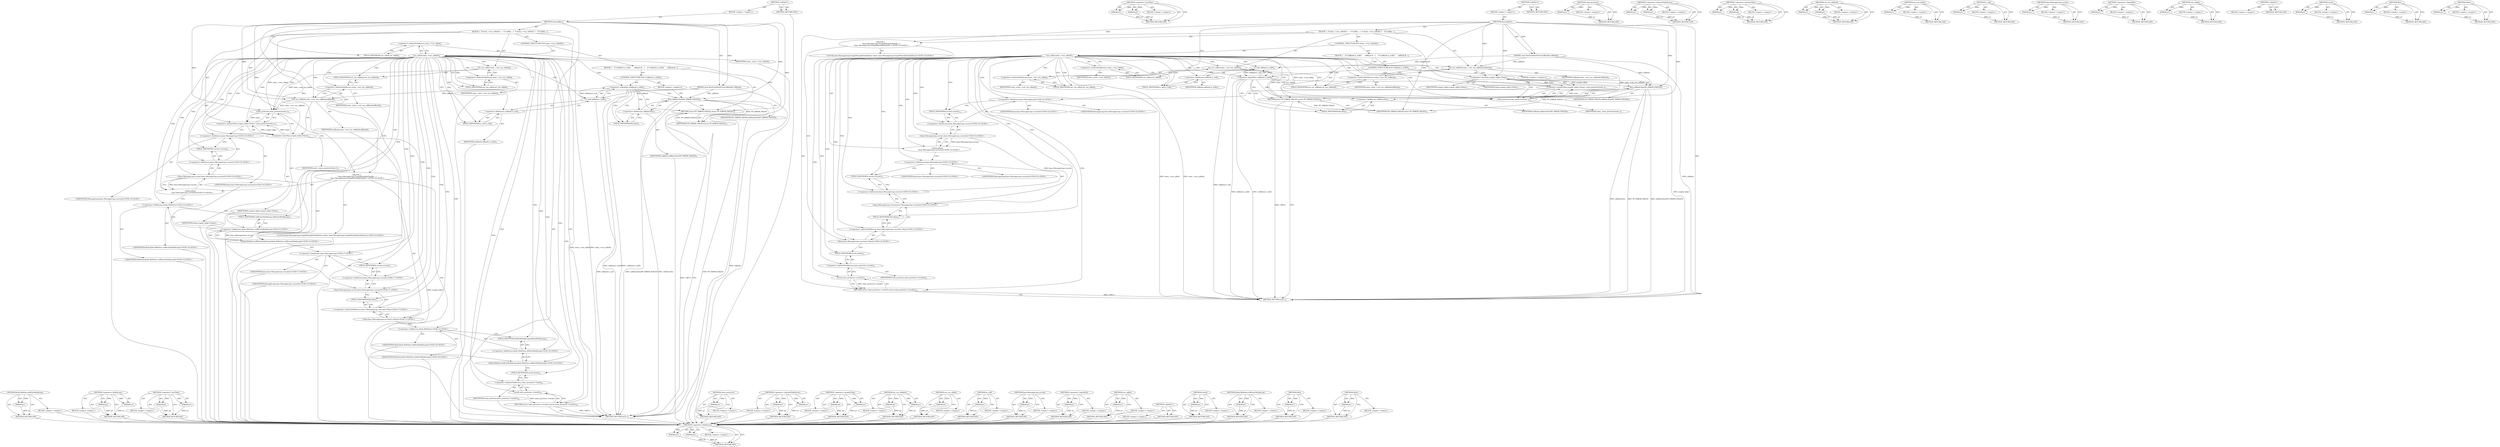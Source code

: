 digraph "allow" {
vulnerable_109 [label=<(METHOD,&lt;operator&gt;.fieldAccess)>];
vulnerable_110 [label=<(PARAM,p1)>];
vulnerable_111 [label=<(PARAM,p2)>];
vulnerable_112 [label=<(BLOCK,&lt;empty&gt;,&lt;empty&gt;)>];
vulnerable_113 [label=<(METHOD_RETURN,ANY)>];
vulnerable_132 [label=<(METHOD,&lt;operator&gt;.lessThan)>];
vulnerable_133 [label=<(PARAM,p1)>];
vulnerable_134 [label=<(PARAM,p2)>];
vulnerable_135 [label=<(BLOCK,&lt;empty&gt;,&lt;empty&gt;)>];
vulnerable_136 [label=<(METHOD_RETURN,ANY)>];
vulnerable_6 [label=<(METHOD,&lt;global&gt;)<SUB>1</SUB>>];
vulnerable_7 [label=<(BLOCK,&lt;empty&gt;,&lt;empty&gt;)<SUB>1</SUB>>];
vulnerable_8 [label=<(METHOD,InternalRun)<SUB>1</SUB>>];
vulnerable_9 [label=<(PARAM,const RunFromHostProxyCallback&amp; callback)<SUB>2</SUB>>];
vulnerable_10 [label=<(BLOCK,{
  if (state_-&gt;run_called()) {
    if (!callba...,{
  if (state_-&gt;run_called()) {
    if (!callba...)<SUB>2</SUB>>];
vulnerable_11 [label=<(CONTROL_STRUCTURE,IF,if (state_-&gt;run_called()))<SUB>3</SUB>>];
vulnerable_12 [label=<(run_called,state_-&gt;run_called())<SUB>3</SUB>>];
vulnerable_13 [label=<(&lt;operator&gt;.indirectFieldAccess,state_-&gt;run_called)<SUB>3</SUB>>];
vulnerable_14 [label=<(IDENTIFIER,state_,state_-&gt;run_called())<SUB>3</SUB>>];
vulnerable_15 [label=<(FIELD_IDENTIFIER,run_called,run_called)<SUB>3</SUB>>];
vulnerable_16 [label=<(BLOCK,{
    if (!callback.is_null())
      callback.R...,{
    if (!callback.is_null())
      callback.R...)<SUB>3</SUB>>];
vulnerable_17 [label=<(CONTROL_STRUCTURE,IF,if (!callback.is_null()))<SUB>4</SUB>>];
vulnerable_18 [label=<(&lt;operator&gt;.logicalNot,!callback.is_null())<SUB>4</SUB>>];
vulnerable_19 [label=<(is_null,callback.is_null())<SUB>4</SUB>>];
vulnerable_20 [label=<(&lt;operator&gt;.fieldAccess,callback.is_null)<SUB>4</SUB>>];
vulnerable_21 [label=<(IDENTIFIER,callback,callback.is_null())<SUB>4</SUB>>];
vulnerable_22 [label=<(FIELD_IDENTIFIER,is_null,is_null)<SUB>4</SUB>>];
vulnerable_23 [label=<(BLOCK,&lt;empty&gt;,&lt;empty&gt;)<SUB>5</SUB>>];
vulnerable_24 [label=<(Run,callback.Run(PP_ERROR_FAILED))<SUB>5</SUB>>];
vulnerable_25 [label=<(&lt;operator&gt;.fieldAccess,callback.Run)<SUB>5</SUB>>];
vulnerable_26 [label=<(IDENTIFIER,callback,callback.Run(PP_ERROR_FAILED))<SUB>5</SUB>>];
vulnerable_27 [label=<(FIELD_IDENTIFIER,Run,Run)<SUB>5</SUB>>];
vulnerable_28 [label=<(IDENTIFIER,PP_ERROR_FAILED,callback.Run(PP_ERROR_FAILED))<SUB>5</SUB>>];
vulnerable_29 [label=<(RETURN,return PP_ERROR_FAILED;,return PP_ERROR_FAILED;)<SUB>6</SUB>>];
vulnerable_30 [label=<(IDENTIFIER,PP_ERROR_FAILED,return PP_ERROR_FAILED;)<SUB>6</SUB>>];
vulnerable_31 [label=<(set_run_called,state_-&gt;set_run_called())<SUB>8</SUB>>];
vulnerable_32 [label=<(&lt;operator&gt;.indirectFieldAccess,state_-&gt;set_run_called)<SUB>8</SUB>>];
vulnerable_33 [label=<(IDENTIFIER,state_,state_-&gt;set_run_called())<SUB>8</SUB>>];
vulnerable_34 [label=<(FIELD_IDENTIFIER,set_run_called,set_run_called)<SUB>8</SUB>>];
vulnerable_35 [label=<(set_run_callback,state_-&gt;set_run_callback(callback))<SUB>9</SUB>>];
vulnerable_36 [label=<(&lt;operator&gt;.indirectFieldAccess,state_-&gt;set_run_callback)<SUB>9</SUB>>];
vulnerable_37 [label=<(IDENTIFIER,state_,state_-&gt;set_run_callback(callback))<SUB>9</SUB>>];
vulnerable_38 [label=<(FIELD_IDENTIFIER,set_run_callback,set_run_callback)<SUB>9</SUB>>];
vulnerable_39 [label=<(IDENTIFIER,callback,state_-&gt;set_run_callback(callback))<SUB>9</SUB>>];
vulnerable_40 [label=<(&lt;operator&gt;.greaterThan,scoped_refptr&lt;State&gt; state_protector(state_))<SUB>11</SUB>>];
vulnerable_41 [label=<(&lt;operator&gt;.lessThan,scoped_refptr&lt;State)<SUB>11</SUB>>];
vulnerable_42 [label=<(IDENTIFIER,scoped_refptr,scoped_refptr&lt;State)<SUB>11</SUB>>];
vulnerable_43 [label=<(IDENTIFIER,State,scoped_refptr&lt;State)<SUB>11</SUB>>];
vulnerable_44 [label=<(state_protector,state_protector(state_))<SUB>11</SUB>>];
vulnerable_45 [label=<(IDENTIFIER,state_,state_protector(state_))<SUB>11</SUB>>];
vulnerable_46 [label="<(BLOCK,{
     base::MessageLoop::ScopedNestableTaskAll...,{
     base::MessageLoop::ScopedNestableTaskAll...)<SUB>12</SUB>>"];
vulnerable_47 [label="<(LOCAL,base.MessageLoop.ScopedNestableTaskAllower allow: base.MessageLoop.ScopedNestableTaskAllower)<SUB>13</SUB>>"];
vulnerable_48 [label="<(allow,allow(
         base::MessageLoop::current()))<SUB>13</SUB>>"];
vulnerable_49 [label="<(base.MessageLoop.current,base::MessageLoop::current())<SUB>14</SUB>>"];
vulnerable_50 [label="<(&lt;operator&gt;.fieldAccess,base::MessageLoop::current)<SUB>14</SUB>>"];
vulnerable_51 [label="<(&lt;operator&gt;.fieldAccess,base::MessageLoop)<SUB>14</SUB>>"];
vulnerable_52 [label="<(IDENTIFIER,base,base::MessageLoop::current())<SUB>14</SUB>>"];
vulnerable_53 [label="<(IDENTIFIER,MessageLoop,base::MessageLoop::current())<SUB>14</SUB>>"];
vulnerable_54 [label=<(FIELD_IDENTIFIER,current,current)<SUB>14</SUB>>];
vulnerable_55 [label="<(Run,base::MessageLoop::current()-&gt;Run())<SUB>15</SUB>>"];
vulnerable_56 [label="<(&lt;operator&gt;.indirectFieldAccess,base::MessageLoop::current()-&gt;Run)<SUB>15</SUB>>"];
vulnerable_57 [label="<(base.MessageLoop.current,base::MessageLoop::current())<SUB>15</SUB>>"];
vulnerable_58 [label="<(&lt;operator&gt;.fieldAccess,base::MessageLoop::current)<SUB>15</SUB>>"];
vulnerable_59 [label="<(&lt;operator&gt;.fieldAccess,base::MessageLoop)<SUB>15</SUB>>"];
vulnerable_60 [label="<(IDENTIFIER,base,base::MessageLoop::current())<SUB>15</SUB>>"];
vulnerable_61 [label="<(IDENTIFIER,MessageLoop,base::MessageLoop::current())<SUB>15</SUB>>"];
vulnerable_62 [label=<(FIELD_IDENTIFIER,current,current)<SUB>15</SUB>>];
vulnerable_63 [label=<(FIELD_IDENTIFIER,Run,Run)<SUB>15</SUB>>];
vulnerable_64 [label=<(RETURN,return state_protector-&gt;result();,return state_protector-&gt;result();)<SUB>18</SUB>>];
vulnerable_65 [label=<(result,state_protector-&gt;result())<SUB>18</SUB>>];
vulnerable_66 [label=<(&lt;operator&gt;.indirectFieldAccess,state_protector-&gt;result)<SUB>18</SUB>>];
vulnerable_67 [label=<(IDENTIFIER,state_protector,state_protector-&gt;result())<SUB>18</SUB>>];
vulnerable_68 [label=<(FIELD_IDENTIFIER,result,result)<SUB>18</SUB>>];
vulnerable_69 [label=<(METHOD_RETURN,int32_t)<SUB>1</SUB>>];
vulnerable_71 [label=<(METHOD_RETURN,ANY)<SUB>1</SUB>>];
vulnerable_137 [label=<(METHOD,state_protector)>];
vulnerable_138 [label=<(PARAM,p1)>];
vulnerable_139 [label=<(BLOCK,&lt;empty&gt;,&lt;empty&gt;)>];
vulnerable_140 [label=<(METHOD_RETURN,ANY)>];
vulnerable_96 [label=<(METHOD,&lt;operator&gt;.indirectFieldAccess)>];
vulnerable_97 [label=<(PARAM,p1)>];
vulnerable_98 [label=<(PARAM,p2)>];
vulnerable_99 [label=<(BLOCK,&lt;empty&gt;,&lt;empty&gt;)>];
vulnerable_100 [label=<(METHOD_RETURN,ANY)>];
vulnerable_127 [label=<(METHOD,&lt;operator&gt;.greaterThan)>];
vulnerable_128 [label=<(PARAM,p1)>];
vulnerable_129 [label=<(PARAM,p2)>];
vulnerable_130 [label=<(BLOCK,&lt;empty&gt;,&lt;empty&gt;)>];
vulnerable_131 [label=<(METHOD_RETURN,ANY)>];
vulnerable_122 [label=<(METHOD,set_run_callback)>];
vulnerable_123 [label=<(PARAM,p1)>];
vulnerable_124 [label=<(PARAM,p2)>];
vulnerable_125 [label=<(BLOCK,&lt;empty&gt;,&lt;empty&gt;)>];
vulnerable_126 [label=<(METHOD_RETURN,ANY)>];
vulnerable_118 [label=<(METHOD,set_run_called)>];
vulnerable_119 [label=<(PARAM,p1)>];
vulnerable_120 [label=<(BLOCK,&lt;empty&gt;,&lt;empty&gt;)>];
vulnerable_121 [label=<(METHOD_RETURN,ANY)>];
vulnerable_105 [label=<(METHOD,is_null)>];
vulnerable_106 [label=<(PARAM,p1)>];
vulnerable_107 [label=<(BLOCK,&lt;empty&gt;,&lt;empty&gt;)>];
vulnerable_108 [label=<(METHOD_RETURN,ANY)>];
vulnerable_145 [label=<(METHOD,base.MessageLoop.current)>];
vulnerable_146 [label=<(PARAM,p1)>];
vulnerable_147 [label=<(BLOCK,&lt;empty&gt;,&lt;empty&gt;)>];
vulnerable_148 [label=<(METHOD_RETURN,ANY)>];
vulnerable_101 [label=<(METHOD,&lt;operator&gt;.logicalNot)>];
vulnerable_102 [label=<(PARAM,p1)>];
vulnerable_103 [label=<(BLOCK,&lt;empty&gt;,&lt;empty&gt;)>];
vulnerable_104 [label=<(METHOD_RETURN,ANY)>];
vulnerable_92 [label=<(METHOD,run_called)>];
vulnerable_93 [label=<(PARAM,p1)>];
vulnerable_94 [label=<(BLOCK,&lt;empty&gt;,&lt;empty&gt;)>];
vulnerable_95 [label=<(METHOD_RETURN,ANY)>];
vulnerable_86 [label=<(METHOD,&lt;global&gt;)<SUB>1</SUB>>];
vulnerable_87 [label=<(BLOCK,&lt;empty&gt;,&lt;empty&gt;)>];
vulnerable_88 [label=<(METHOD_RETURN,ANY)>];
vulnerable_149 [label=<(METHOD,result)>];
vulnerable_150 [label=<(PARAM,p1)>];
vulnerable_151 [label=<(BLOCK,&lt;empty&gt;,&lt;empty&gt;)>];
vulnerable_152 [label=<(METHOD_RETURN,ANY)>];
vulnerable_114 [label=<(METHOD,Run)>];
vulnerable_115 [label=<(PARAM,p1)>];
vulnerable_116 [label=<(BLOCK,&lt;empty&gt;,&lt;empty&gt;)>];
vulnerable_117 [label=<(METHOD_RETURN,ANY)>];
vulnerable_141 [label=<(METHOD,allow)>];
vulnerable_142 [label=<(PARAM,p1)>];
vulnerable_143 [label=<(BLOCK,&lt;empty&gt;,&lt;empty&gt;)>];
vulnerable_144 [label=<(METHOD_RETURN,ANY)>];
fixed_167 [label=<(METHOD,blink.WebView.didExitModalLoop)>];
fixed_168 [label=<(PARAM,p1)>];
fixed_169 [label=<(BLOCK,&lt;empty&gt;,&lt;empty&gt;)>];
fixed_170 [label=<(METHOD_RETURN,ANY)>];
fixed_123 [label=<(METHOD,&lt;operator&gt;.fieldAccess)>];
fixed_124 [label=<(PARAM,p1)>];
fixed_125 [label=<(PARAM,p2)>];
fixed_126 [label=<(BLOCK,&lt;empty&gt;,&lt;empty&gt;)>];
fixed_127 [label=<(METHOD_RETURN,ANY)>];
fixed_146 [label=<(METHOD,&lt;operator&gt;.lessThan)>];
fixed_147 [label=<(PARAM,p1)>];
fixed_148 [label=<(PARAM,p2)>];
fixed_149 [label=<(BLOCK,&lt;empty&gt;,&lt;empty&gt;)>];
fixed_150 [label=<(METHOD_RETURN,ANY)>];
fixed_6 [label=<(METHOD,&lt;global&gt;)<SUB>1</SUB>>];
fixed_7 [label=<(BLOCK,&lt;empty&gt;,&lt;empty&gt;)<SUB>1</SUB>>];
fixed_8 [label=<(METHOD,InternalRun)<SUB>1</SUB>>];
fixed_9 [label=<(PARAM,const RunFromHostProxyCallback&amp; callback)<SUB>2</SUB>>];
fixed_10 [label=<(BLOCK,{
  if (state_-&gt;run_called()) {
    if (!callba...,{
  if (state_-&gt;run_called()) {
    if (!callba...)<SUB>2</SUB>>];
fixed_11 [label=<(CONTROL_STRUCTURE,IF,if (state_-&gt;run_called()))<SUB>3</SUB>>];
fixed_12 [label=<(run_called,state_-&gt;run_called())<SUB>3</SUB>>];
fixed_13 [label=<(&lt;operator&gt;.indirectFieldAccess,state_-&gt;run_called)<SUB>3</SUB>>];
fixed_14 [label=<(IDENTIFIER,state_,state_-&gt;run_called())<SUB>3</SUB>>];
fixed_15 [label=<(FIELD_IDENTIFIER,run_called,run_called)<SUB>3</SUB>>];
fixed_16 [label=<(BLOCK,{
    if (!callback.is_null())
      callback.R...,{
    if (!callback.is_null())
      callback.R...)<SUB>3</SUB>>];
fixed_17 [label=<(CONTROL_STRUCTURE,IF,if (!callback.is_null()))<SUB>4</SUB>>];
fixed_18 [label=<(&lt;operator&gt;.logicalNot,!callback.is_null())<SUB>4</SUB>>];
fixed_19 [label=<(is_null,callback.is_null())<SUB>4</SUB>>];
fixed_20 [label=<(&lt;operator&gt;.fieldAccess,callback.is_null)<SUB>4</SUB>>];
fixed_21 [label=<(IDENTIFIER,callback,callback.is_null())<SUB>4</SUB>>];
fixed_22 [label=<(FIELD_IDENTIFIER,is_null,is_null)<SUB>4</SUB>>];
fixed_23 [label=<(BLOCK,&lt;empty&gt;,&lt;empty&gt;)<SUB>5</SUB>>];
fixed_24 [label=<(Run,callback.Run(PP_ERROR_FAILED))<SUB>5</SUB>>];
fixed_25 [label=<(&lt;operator&gt;.fieldAccess,callback.Run)<SUB>5</SUB>>];
fixed_26 [label=<(IDENTIFIER,callback,callback.Run(PP_ERROR_FAILED))<SUB>5</SUB>>];
fixed_27 [label=<(FIELD_IDENTIFIER,Run,Run)<SUB>5</SUB>>];
fixed_28 [label=<(IDENTIFIER,PP_ERROR_FAILED,callback.Run(PP_ERROR_FAILED))<SUB>5</SUB>>];
fixed_29 [label=<(RETURN,return PP_ERROR_FAILED;,return PP_ERROR_FAILED;)<SUB>6</SUB>>];
fixed_30 [label=<(IDENTIFIER,PP_ERROR_FAILED,return PP_ERROR_FAILED;)<SUB>6</SUB>>];
fixed_31 [label=<(set_run_called,state_-&gt;set_run_called())<SUB>8</SUB>>];
fixed_32 [label=<(&lt;operator&gt;.indirectFieldAccess,state_-&gt;set_run_called)<SUB>8</SUB>>];
fixed_33 [label=<(IDENTIFIER,state_,state_-&gt;set_run_called())<SUB>8</SUB>>];
fixed_34 [label=<(FIELD_IDENTIFIER,set_run_called,set_run_called)<SUB>8</SUB>>];
fixed_35 [label=<(set_run_callback,state_-&gt;set_run_callback(callback))<SUB>9</SUB>>];
fixed_36 [label=<(&lt;operator&gt;.indirectFieldAccess,state_-&gt;set_run_callback)<SUB>9</SUB>>];
fixed_37 [label=<(IDENTIFIER,state_,state_-&gt;set_run_callback(callback))<SUB>9</SUB>>];
fixed_38 [label=<(FIELD_IDENTIFIER,set_run_callback,set_run_callback)<SUB>9</SUB>>];
fixed_39 [label=<(IDENTIFIER,callback,state_-&gt;set_run_callback(callback))<SUB>9</SUB>>];
fixed_40 [label=<(&lt;operator&gt;.greaterThan,scoped_refptr&lt;State&gt; state_protector(state_))<SUB>11</SUB>>];
fixed_41 [label=<(&lt;operator&gt;.lessThan,scoped_refptr&lt;State)<SUB>11</SUB>>];
fixed_42 [label=<(IDENTIFIER,scoped_refptr,scoped_refptr&lt;State)<SUB>11</SUB>>];
fixed_43 [label=<(IDENTIFIER,State,scoped_refptr&lt;State)<SUB>11</SUB>>];
fixed_44 [label=<(state_protector,state_protector(state_))<SUB>11</SUB>>];
fixed_45 [label=<(IDENTIFIER,state_,state_protector(state_))<SUB>11</SUB>>];
fixed_46 [label="<(BLOCK,{
     base::MessageLoop::ScopedNestableTaskAll...,{
     base::MessageLoop::ScopedNestableTaskAll...)<SUB>12</SUB>>"];
fixed_47 [label="<(LOCAL,base.MessageLoop.ScopedNestableTaskAllower allow: base.MessageLoop.ScopedNestableTaskAllower)<SUB>13</SUB>>"];
fixed_48 [label="<(allow,allow(
         base::MessageLoop::current()))<SUB>13</SUB>>"];
fixed_49 [label="<(base.MessageLoop.current,base::MessageLoop::current())<SUB>14</SUB>>"];
fixed_50 [label="<(&lt;operator&gt;.fieldAccess,base::MessageLoop::current)<SUB>14</SUB>>"];
fixed_51 [label="<(&lt;operator&gt;.fieldAccess,base::MessageLoop)<SUB>14</SUB>>"];
fixed_52 [label="<(IDENTIFIER,base,base::MessageLoop::current())<SUB>14</SUB>>"];
fixed_53 [label="<(IDENTIFIER,MessageLoop,base::MessageLoop::current())<SUB>14</SUB>>"];
fixed_54 [label=<(FIELD_IDENTIFIER,current,current)<SUB>14</SUB>>];
fixed_55 [label="<(blink.WebView.willEnterModalLoop,blink::WebView::willEnterModalLoop())<SUB>15</SUB>>"];
fixed_56 [label="<(&lt;operator&gt;.fieldAccess,blink::WebView::willEnterModalLoop)<SUB>15</SUB>>"];
fixed_57 [label="<(&lt;operator&gt;.fieldAccess,blink::WebView)<SUB>15</SUB>>"];
fixed_58 [label="<(IDENTIFIER,blink,blink::WebView::willEnterModalLoop())<SUB>15</SUB>>"];
fixed_59 [label="<(IDENTIFIER,WebView,blink::WebView::willEnterModalLoop())<SUB>15</SUB>>"];
fixed_60 [label=<(FIELD_IDENTIFIER,willEnterModalLoop,willEnterModalLoop)<SUB>15</SUB>>];
fixed_61 [label="<(Run,base::MessageLoop::current()-&gt;Run())<SUB>17</SUB>>"];
fixed_62 [label="<(&lt;operator&gt;.indirectFieldAccess,base::MessageLoop::current()-&gt;Run)<SUB>17</SUB>>"];
fixed_63 [label="<(base.MessageLoop.current,base::MessageLoop::current())<SUB>17</SUB>>"];
fixed_64 [label="<(&lt;operator&gt;.fieldAccess,base::MessageLoop::current)<SUB>17</SUB>>"];
fixed_65 [label="<(&lt;operator&gt;.fieldAccess,base::MessageLoop)<SUB>17</SUB>>"];
fixed_66 [label="<(IDENTIFIER,base,base::MessageLoop::current())<SUB>17</SUB>>"];
fixed_67 [label="<(IDENTIFIER,MessageLoop,base::MessageLoop::current())<SUB>17</SUB>>"];
fixed_68 [label=<(FIELD_IDENTIFIER,current,current)<SUB>17</SUB>>];
fixed_69 [label=<(FIELD_IDENTIFIER,Run,Run)<SUB>17</SUB>>];
fixed_70 [label="<(blink.WebView.didExitModalLoop,blink::WebView::didExitModalLoop())<SUB>19</SUB>>"];
fixed_71 [label="<(&lt;operator&gt;.fieldAccess,blink::WebView::didExitModalLoop)<SUB>19</SUB>>"];
fixed_72 [label="<(&lt;operator&gt;.fieldAccess,blink::WebView)<SUB>19</SUB>>"];
fixed_73 [label="<(IDENTIFIER,blink,blink::WebView::didExitModalLoop())<SUB>19</SUB>>"];
fixed_74 [label="<(IDENTIFIER,WebView,blink::WebView::didExitModalLoop())<SUB>19</SUB>>"];
fixed_75 [label=<(FIELD_IDENTIFIER,didExitModalLoop,didExitModalLoop)<SUB>19</SUB>>];
fixed_76 [label=<(RETURN,return state_protector-&gt;result();,return state_protector-&gt;result();)<SUB>22</SUB>>];
fixed_77 [label=<(result,state_protector-&gt;result())<SUB>22</SUB>>];
fixed_78 [label=<(&lt;operator&gt;.indirectFieldAccess,state_protector-&gt;result)<SUB>22</SUB>>];
fixed_79 [label=<(IDENTIFIER,state_protector,state_protector-&gt;result())<SUB>22</SUB>>];
fixed_80 [label=<(FIELD_IDENTIFIER,result,result)<SUB>22</SUB>>];
fixed_81 [label=<(METHOD_RETURN,int32_t)<SUB>1</SUB>>];
fixed_83 [label=<(METHOD_RETURN,ANY)<SUB>1</SUB>>];
fixed_151 [label=<(METHOD,state_protector)>];
fixed_152 [label=<(PARAM,p1)>];
fixed_153 [label=<(BLOCK,&lt;empty&gt;,&lt;empty&gt;)>];
fixed_154 [label=<(METHOD_RETURN,ANY)>];
fixed_110 [label=<(METHOD,&lt;operator&gt;.indirectFieldAccess)>];
fixed_111 [label=<(PARAM,p1)>];
fixed_112 [label=<(PARAM,p2)>];
fixed_113 [label=<(BLOCK,&lt;empty&gt;,&lt;empty&gt;)>];
fixed_114 [label=<(METHOD_RETURN,ANY)>];
fixed_141 [label=<(METHOD,&lt;operator&gt;.greaterThan)>];
fixed_142 [label=<(PARAM,p1)>];
fixed_143 [label=<(PARAM,p2)>];
fixed_144 [label=<(BLOCK,&lt;empty&gt;,&lt;empty&gt;)>];
fixed_145 [label=<(METHOD_RETURN,ANY)>];
fixed_136 [label=<(METHOD,set_run_callback)>];
fixed_137 [label=<(PARAM,p1)>];
fixed_138 [label=<(PARAM,p2)>];
fixed_139 [label=<(BLOCK,&lt;empty&gt;,&lt;empty&gt;)>];
fixed_140 [label=<(METHOD_RETURN,ANY)>];
fixed_132 [label=<(METHOD,set_run_called)>];
fixed_133 [label=<(PARAM,p1)>];
fixed_134 [label=<(BLOCK,&lt;empty&gt;,&lt;empty&gt;)>];
fixed_135 [label=<(METHOD_RETURN,ANY)>];
fixed_119 [label=<(METHOD,is_null)>];
fixed_120 [label=<(PARAM,p1)>];
fixed_121 [label=<(BLOCK,&lt;empty&gt;,&lt;empty&gt;)>];
fixed_122 [label=<(METHOD_RETURN,ANY)>];
fixed_159 [label=<(METHOD,base.MessageLoop.current)>];
fixed_160 [label=<(PARAM,p1)>];
fixed_161 [label=<(BLOCK,&lt;empty&gt;,&lt;empty&gt;)>];
fixed_162 [label=<(METHOD_RETURN,ANY)>];
fixed_115 [label=<(METHOD,&lt;operator&gt;.logicalNot)>];
fixed_116 [label=<(PARAM,p1)>];
fixed_117 [label=<(BLOCK,&lt;empty&gt;,&lt;empty&gt;)>];
fixed_118 [label=<(METHOD_RETURN,ANY)>];
fixed_106 [label=<(METHOD,run_called)>];
fixed_107 [label=<(PARAM,p1)>];
fixed_108 [label=<(BLOCK,&lt;empty&gt;,&lt;empty&gt;)>];
fixed_109 [label=<(METHOD_RETURN,ANY)>];
fixed_100 [label=<(METHOD,&lt;global&gt;)<SUB>1</SUB>>];
fixed_101 [label=<(BLOCK,&lt;empty&gt;,&lt;empty&gt;)>];
fixed_102 [label=<(METHOD_RETURN,ANY)>];
fixed_171 [label=<(METHOD,result)>];
fixed_172 [label=<(PARAM,p1)>];
fixed_173 [label=<(BLOCK,&lt;empty&gt;,&lt;empty&gt;)>];
fixed_174 [label=<(METHOD_RETURN,ANY)>];
fixed_163 [label=<(METHOD,blink.WebView.willEnterModalLoop)>];
fixed_164 [label=<(PARAM,p1)>];
fixed_165 [label=<(BLOCK,&lt;empty&gt;,&lt;empty&gt;)>];
fixed_166 [label=<(METHOD_RETURN,ANY)>];
fixed_128 [label=<(METHOD,Run)>];
fixed_129 [label=<(PARAM,p1)>];
fixed_130 [label=<(BLOCK,&lt;empty&gt;,&lt;empty&gt;)>];
fixed_131 [label=<(METHOD_RETURN,ANY)>];
fixed_155 [label=<(METHOD,allow)>];
fixed_156 [label=<(PARAM,p1)>];
fixed_157 [label=<(BLOCK,&lt;empty&gt;,&lt;empty&gt;)>];
fixed_158 [label=<(METHOD_RETURN,ANY)>];
vulnerable_109 -> vulnerable_110  [key=0, label="AST: "];
vulnerable_109 -> vulnerable_110  [key=1, label="DDG: "];
vulnerable_109 -> vulnerable_112  [key=0, label="AST: "];
vulnerable_109 -> vulnerable_111  [key=0, label="AST: "];
vulnerable_109 -> vulnerable_111  [key=1, label="DDG: "];
vulnerable_109 -> vulnerable_113  [key=0, label="AST: "];
vulnerable_109 -> vulnerable_113  [key=1, label="CFG: "];
vulnerable_110 -> vulnerable_113  [key=0, label="DDG: p1"];
vulnerable_111 -> vulnerable_113  [key=0, label="DDG: p2"];
vulnerable_132 -> vulnerable_133  [key=0, label="AST: "];
vulnerable_132 -> vulnerable_133  [key=1, label="DDG: "];
vulnerable_132 -> vulnerable_135  [key=0, label="AST: "];
vulnerable_132 -> vulnerable_134  [key=0, label="AST: "];
vulnerable_132 -> vulnerable_134  [key=1, label="DDG: "];
vulnerable_132 -> vulnerable_136  [key=0, label="AST: "];
vulnerable_132 -> vulnerable_136  [key=1, label="CFG: "];
vulnerable_133 -> vulnerable_136  [key=0, label="DDG: p1"];
vulnerable_134 -> vulnerable_136  [key=0, label="DDG: p2"];
vulnerable_6 -> vulnerable_7  [key=0, label="AST: "];
vulnerable_6 -> vulnerable_71  [key=0, label="AST: "];
vulnerable_6 -> vulnerable_71  [key=1, label="CFG: "];
vulnerable_7 -> vulnerable_8  [key=0, label="AST: "];
vulnerable_8 -> vulnerable_9  [key=0, label="AST: "];
vulnerable_8 -> vulnerable_9  [key=1, label="DDG: "];
vulnerable_8 -> vulnerable_10  [key=0, label="AST: "];
vulnerable_8 -> vulnerable_69  [key=0, label="AST: "];
vulnerable_8 -> vulnerable_15  [key=0, label="CFG: "];
vulnerable_8 -> vulnerable_46  [key=0, label="DDG: "];
vulnerable_8 -> vulnerable_35  [key=0, label="DDG: "];
vulnerable_8 -> vulnerable_41  [key=0, label="DDG: "];
vulnerable_8 -> vulnerable_44  [key=0, label="DDG: "];
vulnerable_8 -> vulnerable_30  [key=0, label="DDG: "];
vulnerable_8 -> vulnerable_24  [key=0, label="DDG: "];
vulnerable_9 -> vulnerable_69  [key=0, label="DDG: callback"];
vulnerable_9 -> vulnerable_35  [key=0, label="DDG: callback"];
vulnerable_9 -> vulnerable_19  [key=0, label="DDG: callback"];
vulnerable_9 -> vulnerable_24  [key=0, label="DDG: callback"];
vulnerable_10 -> vulnerable_11  [key=0, label="AST: "];
vulnerable_10 -> vulnerable_31  [key=0, label="AST: "];
vulnerable_10 -> vulnerable_35  [key=0, label="AST: "];
vulnerable_10 -> vulnerable_40  [key=0, label="AST: "];
vulnerable_10 -> vulnerable_46  [key=0, label="AST: "];
vulnerable_10 -> vulnerable_64  [key=0, label="AST: "];
vulnerable_11 -> vulnerable_12  [key=0, label="AST: "];
vulnerable_11 -> vulnerable_16  [key=0, label="AST: "];
vulnerable_12 -> vulnerable_13  [key=0, label="AST: "];
vulnerable_12 -> vulnerable_22  [key=0, label="CFG: "];
vulnerable_12 -> vulnerable_22  [key=1, label="CDG: "];
vulnerable_12 -> vulnerable_34  [key=0, label="CFG: "];
vulnerable_12 -> vulnerable_34  [key=1, label="CDG: "];
vulnerable_12 -> vulnerable_69  [key=0, label="DDG: state_-&gt;run_called"];
vulnerable_12 -> vulnerable_69  [key=1, label="DDG: state_-&gt;run_called()"];
vulnerable_12 -> vulnerable_44  [key=0, label="DDG: state_-&gt;run_called"];
vulnerable_12 -> vulnerable_44  [key=1, label="CDG: "];
vulnerable_12 -> vulnerable_48  [key=0, label="CDG: "];
vulnerable_12 -> vulnerable_32  [key=0, label="CDG: "];
vulnerable_12 -> vulnerable_68  [key=0, label="CDG: "];
vulnerable_12 -> vulnerable_49  [key=0, label="CDG: "];
vulnerable_12 -> vulnerable_64  [key=0, label="CDG: "];
vulnerable_12 -> vulnerable_51  [key=0, label="CDG: "];
vulnerable_12 -> vulnerable_57  [key=0, label="CDG: "];
vulnerable_12 -> vulnerable_19  [key=0, label="CDG: "];
vulnerable_12 -> vulnerable_66  [key=0, label="CDG: "];
vulnerable_12 -> vulnerable_20  [key=0, label="CDG: "];
vulnerable_12 -> vulnerable_38  [key=0, label="CDG: "];
vulnerable_12 -> vulnerable_56  [key=0, label="CDG: "];
vulnerable_12 -> vulnerable_40  [key=0, label="CDG: "];
vulnerable_12 -> vulnerable_29  [key=0, label="CDG: "];
vulnerable_12 -> vulnerable_18  [key=0, label="CDG: "];
vulnerable_12 -> vulnerable_65  [key=0, label="CDG: "];
vulnerable_12 -> vulnerable_50  [key=0, label="CDG: "];
vulnerable_12 -> vulnerable_59  [key=0, label="CDG: "];
vulnerable_12 -> vulnerable_35  [key=0, label="CDG: "];
vulnerable_12 -> vulnerable_54  [key=0, label="CDG: "];
vulnerable_12 -> vulnerable_58  [key=0, label="CDG: "];
vulnerable_12 -> vulnerable_36  [key=0, label="CDG: "];
vulnerable_12 -> vulnerable_41  [key=0, label="CDG: "];
vulnerable_12 -> vulnerable_63  [key=0, label="CDG: "];
vulnerable_12 -> vulnerable_55  [key=0, label="CDG: "];
vulnerable_12 -> vulnerable_62  [key=0, label="CDG: "];
vulnerable_12 -> vulnerable_31  [key=0, label="CDG: "];
vulnerable_13 -> vulnerable_14  [key=0, label="AST: "];
vulnerable_13 -> vulnerable_15  [key=0, label="AST: "];
vulnerable_13 -> vulnerable_12  [key=0, label="CFG: "];
vulnerable_15 -> vulnerable_13  [key=0, label="CFG: "];
vulnerable_16 -> vulnerable_17  [key=0, label="AST: "];
vulnerable_16 -> vulnerable_29  [key=0, label="AST: "];
vulnerable_17 -> vulnerable_18  [key=0, label="AST: "];
vulnerable_17 -> vulnerable_23  [key=0, label="AST: "];
vulnerable_18 -> vulnerable_19  [key=0, label="AST: "];
vulnerable_18 -> vulnerable_27  [key=0, label="CFG: "];
vulnerable_18 -> vulnerable_27  [key=1, label="CDG: "];
vulnerable_18 -> vulnerable_29  [key=0, label="CFG: "];
vulnerable_18 -> vulnerable_69  [key=0, label="DDG: callback.is_null()"];
vulnerable_18 -> vulnerable_69  [key=1, label="DDG: !callback.is_null()"];
vulnerable_18 -> vulnerable_25  [key=0, label="CDG: "];
vulnerable_18 -> vulnerable_24  [key=0, label="CDG: "];
vulnerable_19 -> vulnerable_20  [key=0, label="AST: "];
vulnerable_19 -> vulnerable_18  [key=0, label="CFG: "];
vulnerable_19 -> vulnerable_18  [key=1, label="DDG: callback.is_null"];
vulnerable_19 -> vulnerable_69  [key=0, label="DDG: callback.is_null"];
vulnerable_20 -> vulnerable_21  [key=0, label="AST: "];
vulnerable_20 -> vulnerable_22  [key=0, label="AST: "];
vulnerable_20 -> vulnerable_19  [key=0, label="CFG: "];
vulnerable_22 -> vulnerable_20  [key=0, label="CFG: "];
vulnerable_23 -> vulnerable_24  [key=0, label="AST: "];
vulnerable_24 -> vulnerable_25  [key=0, label="AST: "];
vulnerable_24 -> vulnerable_28  [key=0, label="AST: "];
vulnerable_24 -> vulnerable_29  [key=0, label="CFG: "];
vulnerable_24 -> vulnerable_69  [key=0, label="DDG: callback.Run"];
vulnerable_24 -> vulnerable_69  [key=1, label="DDG: PP_ERROR_FAILED"];
vulnerable_24 -> vulnerable_69  [key=2, label="DDG: callback.Run(PP_ERROR_FAILED)"];
vulnerable_24 -> vulnerable_30  [key=0, label="DDG: PP_ERROR_FAILED"];
vulnerable_25 -> vulnerable_26  [key=0, label="AST: "];
vulnerable_25 -> vulnerable_27  [key=0, label="AST: "];
vulnerable_25 -> vulnerable_24  [key=0, label="CFG: "];
vulnerable_27 -> vulnerable_25  [key=0, label="CFG: "];
vulnerable_29 -> vulnerable_30  [key=0, label="AST: "];
vulnerable_29 -> vulnerable_69  [key=0, label="CFG: "];
vulnerable_29 -> vulnerable_69  [key=1, label="DDG: &lt;RET&gt;"];
vulnerable_30 -> vulnerable_29  [key=0, label="DDG: PP_ERROR_FAILED"];
vulnerable_31 -> vulnerable_32  [key=0, label="AST: "];
vulnerable_31 -> vulnerable_38  [key=0, label="CFG: "];
vulnerable_31 -> vulnerable_44  [key=0, label="DDG: state_-&gt;set_run_called"];
vulnerable_32 -> vulnerable_33  [key=0, label="AST: "];
vulnerable_32 -> vulnerable_34  [key=0, label="AST: "];
vulnerable_32 -> vulnerable_31  [key=0, label="CFG: "];
vulnerable_34 -> vulnerable_32  [key=0, label="CFG: "];
vulnerable_35 -> vulnerable_36  [key=0, label="AST: "];
vulnerable_35 -> vulnerable_39  [key=0, label="AST: "];
vulnerable_35 -> vulnerable_41  [key=0, label="CFG: "];
vulnerable_35 -> vulnerable_44  [key=0, label="DDG: state_-&gt;set_run_callback"];
vulnerable_36 -> vulnerable_37  [key=0, label="AST: "];
vulnerable_36 -> vulnerable_38  [key=0, label="AST: "];
vulnerable_36 -> vulnerable_35  [key=0, label="CFG: "];
vulnerable_38 -> vulnerable_36  [key=0, label="CFG: "];
vulnerable_40 -> vulnerable_41  [key=0, label="AST: "];
vulnerable_40 -> vulnerable_44  [key=0, label="AST: "];
vulnerable_40 -> vulnerable_51  [key=0, label="CFG: "];
vulnerable_41 -> vulnerable_42  [key=0, label="AST: "];
vulnerable_41 -> vulnerable_43  [key=0, label="AST: "];
vulnerable_41 -> vulnerable_44  [key=0, label="CFG: "];
vulnerable_41 -> vulnerable_69  [key=0, label="DDG: scoped_refptr"];
vulnerable_41 -> vulnerable_40  [key=0, label="DDG: scoped_refptr"];
vulnerable_41 -> vulnerable_40  [key=1, label="DDG: State"];
vulnerable_44 -> vulnerable_45  [key=0, label="AST: "];
vulnerable_44 -> vulnerable_40  [key=0, label="CFG: "];
vulnerable_44 -> vulnerable_40  [key=1, label="DDG: state_"];
vulnerable_46 -> vulnerable_47  [key=0, label="AST: "];
vulnerable_46 -> vulnerable_48  [key=0, label="AST: "];
vulnerable_46 -> vulnerable_55  [key=0, label="AST: "];
vulnerable_48 -> vulnerable_49  [key=0, label="AST: "];
vulnerable_48 -> vulnerable_59  [key=0, label="CFG: "];
vulnerable_49 -> vulnerable_50  [key=0, label="AST: "];
vulnerable_49 -> vulnerable_48  [key=0, label="CFG: "];
vulnerable_49 -> vulnerable_48  [key=1, label="DDG: base::MessageLoop::current"];
vulnerable_49 -> vulnerable_57  [key=0, label="DDG: base::MessageLoop::current"];
vulnerable_50 -> vulnerable_51  [key=0, label="AST: "];
vulnerable_50 -> vulnerable_54  [key=0, label="AST: "];
vulnerable_50 -> vulnerable_49  [key=0, label="CFG: "];
vulnerable_51 -> vulnerable_52  [key=0, label="AST: "];
vulnerable_51 -> vulnerable_53  [key=0, label="AST: "];
vulnerable_51 -> vulnerable_54  [key=0, label="CFG: "];
vulnerable_54 -> vulnerable_50  [key=0, label="CFG: "];
vulnerable_55 -> vulnerable_56  [key=0, label="AST: "];
vulnerable_55 -> vulnerable_68  [key=0, label="CFG: "];
vulnerable_56 -> vulnerable_57  [key=0, label="AST: "];
vulnerable_56 -> vulnerable_63  [key=0, label="AST: "];
vulnerable_56 -> vulnerable_55  [key=0, label="CFG: "];
vulnerable_57 -> vulnerable_58  [key=0, label="AST: "];
vulnerable_57 -> vulnerable_63  [key=0, label="CFG: "];
vulnerable_58 -> vulnerable_59  [key=0, label="AST: "];
vulnerable_58 -> vulnerable_62  [key=0, label="AST: "];
vulnerable_58 -> vulnerable_57  [key=0, label="CFG: "];
vulnerable_59 -> vulnerable_60  [key=0, label="AST: "];
vulnerable_59 -> vulnerable_61  [key=0, label="AST: "];
vulnerable_59 -> vulnerable_62  [key=0, label="CFG: "];
vulnerable_62 -> vulnerable_58  [key=0, label="CFG: "];
vulnerable_63 -> vulnerable_56  [key=0, label="CFG: "];
vulnerable_64 -> vulnerable_65  [key=0, label="AST: "];
vulnerable_64 -> vulnerable_69  [key=0, label="CFG: "];
vulnerable_64 -> vulnerable_69  [key=1, label="DDG: &lt;RET&gt;"];
vulnerable_65 -> vulnerable_66  [key=0, label="AST: "];
vulnerable_65 -> vulnerable_64  [key=0, label="CFG: "];
vulnerable_65 -> vulnerable_64  [key=1, label="DDG: state_protector-&gt;result()"];
vulnerable_66 -> vulnerable_67  [key=0, label="AST: "];
vulnerable_66 -> vulnerable_68  [key=0, label="AST: "];
vulnerable_66 -> vulnerable_65  [key=0, label="CFG: "];
vulnerable_68 -> vulnerable_66  [key=0, label="CFG: "];
vulnerable_137 -> vulnerable_138  [key=0, label="AST: "];
vulnerable_137 -> vulnerable_138  [key=1, label="DDG: "];
vulnerable_137 -> vulnerable_139  [key=0, label="AST: "];
vulnerable_137 -> vulnerable_140  [key=0, label="AST: "];
vulnerable_137 -> vulnerable_140  [key=1, label="CFG: "];
vulnerable_138 -> vulnerable_140  [key=0, label="DDG: p1"];
vulnerable_96 -> vulnerable_97  [key=0, label="AST: "];
vulnerable_96 -> vulnerable_97  [key=1, label="DDG: "];
vulnerable_96 -> vulnerable_99  [key=0, label="AST: "];
vulnerable_96 -> vulnerable_98  [key=0, label="AST: "];
vulnerable_96 -> vulnerable_98  [key=1, label="DDG: "];
vulnerable_96 -> vulnerable_100  [key=0, label="AST: "];
vulnerable_96 -> vulnerable_100  [key=1, label="CFG: "];
vulnerable_97 -> vulnerable_100  [key=0, label="DDG: p1"];
vulnerable_98 -> vulnerable_100  [key=0, label="DDG: p2"];
vulnerable_127 -> vulnerable_128  [key=0, label="AST: "];
vulnerable_127 -> vulnerable_128  [key=1, label="DDG: "];
vulnerable_127 -> vulnerable_130  [key=0, label="AST: "];
vulnerable_127 -> vulnerable_129  [key=0, label="AST: "];
vulnerable_127 -> vulnerable_129  [key=1, label="DDG: "];
vulnerable_127 -> vulnerable_131  [key=0, label="AST: "];
vulnerable_127 -> vulnerable_131  [key=1, label="CFG: "];
vulnerable_128 -> vulnerable_131  [key=0, label="DDG: p1"];
vulnerable_129 -> vulnerable_131  [key=0, label="DDG: p2"];
vulnerable_122 -> vulnerable_123  [key=0, label="AST: "];
vulnerable_122 -> vulnerable_123  [key=1, label="DDG: "];
vulnerable_122 -> vulnerable_125  [key=0, label="AST: "];
vulnerable_122 -> vulnerable_124  [key=0, label="AST: "];
vulnerable_122 -> vulnerable_124  [key=1, label="DDG: "];
vulnerable_122 -> vulnerable_126  [key=0, label="AST: "];
vulnerable_122 -> vulnerable_126  [key=1, label="CFG: "];
vulnerable_123 -> vulnerable_126  [key=0, label="DDG: p1"];
vulnerable_124 -> vulnerable_126  [key=0, label="DDG: p2"];
vulnerable_118 -> vulnerable_119  [key=0, label="AST: "];
vulnerable_118 -> vulnerable_119  [key=1, label="DDG: "];
vulnerable_118 -> vulnerable_120  [key=0, label="AST: "];
vulnerable_118 -> vulnerable_121  [key=0, label="AST: "];
vulnerable_118 -> vulnerable_121  [key=1, label="CFG: "];
vulnerable_119 -> vulnerable_121  [key=0, label="DDG: p1"];
vulnerable_105 -> vulnerable_106  [key=0, label="AST: "];
vulnerable_105 -> vulnerable_106  [key=1, label="DDG: "];
vulnerable_105 -> vulnerable_107  [key=0, label="AST: "];
vulnerable_105 -> vulnerable_108  [key=0, label="AST: "];
vulnerable_105 -> vulnerable_108  [key=1, label="CFG: "];
vulnerable_106 -> vulnerable_108  [key=0, label="DDG: p1"];
vulnerable_145 -> vulnerable_146  [key=0, label="AST: "];
vulnerable_145 -> vulnerable_146  [key=1, label="DDG: "];
vulnerable_145 -> vulnerable_147  [key=0, label="AST: "];
vulnerable_145 -> vulnerable_148  [key=0, label="AST: "];
vulnerable_145 -> vulnerable_148  [key=1, label="CFG: "];
vulnerable_146 -> vulnerable_148  [key=0, label="DDG: p1"];
vulnerable_101 -> vulnerable_102  [key=0, label="AST: "];
vulnerable_101 -> vulnerable_102  [key=1, label="DDG: "];
vulnerable_101 -> vulnerable_103  [key=0, label="AST: "];
vulnerable_101 -> vulnerable_104  [key=0, label="AST: "];
vulnerable_101 -> vulnerable_104  [key=1, label="CFG: "];
vulnerable_102 -> vulnerable_104  [key=0, label="DDG: p1"];
vulnerable_92 -> vulnerable_93  [key=0, label="AST: "];
vulnerable_92 -> vulnerable_93  [key=1, label="DDG: "];
vulnerable_92 -> vulnerable_94  [key=0, label="AST: "];
vulnerable_92 -> vulnerable_95  [key=0, label="AST: "];
vulnerable_92 -> vulnerable_95  [key=1, label="CFG: "];
vulnerable_93 -> vulnerable_95  [key=0, label="DDG: p1"];
vulnerable_86 -> vulnerable_87  [key=0, label="AST: "];
vulnerable_86 -> vulnerable_88  [key=0, label="AST: "];
vulnerable_86 -> vulnerable_88  [key=1, label="CFG: "];
vulnerable_149 -> vulnerable_150  [key=0, label="AST: "];
vulnerable_149 -> vulnerable_150  [key=1, label="DDG: "];
vulnerable_149 -> vulnerable_151  [key=0, label="AST: "];
vulnerable_149 -> vulnerable_152  [key=0, label="AST: "];
vulnerable_149 -> vulnerable_152  [key=1, label="CFG: "];
vulnerable_150 -> vulnerable_152  [key=0, label="DDG: p1"];
vulnerable_114 -> vulnerable_115  [key=0, label="AST: "];
vulnerable_114 -> vulnerable_115  [key=1, label="DDG: "];
vulnerable_114 -> vulnerable_116  [key=0, label="AST: "];
vulnerable_114 -> vulnerable_117  [key=0, label="AST: "];
vulnerable_114 -> vulnerable_117  [key=1, label="CFG: "];
vulnerable_115 -> vulnerable_117  [key=0, label="DDG: p1"];
vulnerable_141 -> vulnerable_142  [key=0, label="AST: "];
vulnerable_141 -> vulnerable_142  [key=1, label="DDG: "];
vulnerable_141 -> vulnerable_143  [key=0, label="AST: "];
vulnerable_141 -> vulnerable_144  [key=0, label="AST: "];
vulnerable_141 -> vulnerable_144  [key=1, label="CFG: "];
vulnerable_142 -> vulnerable_144  [key=0, label="DDG: p1"];
fixed_167 -> fixed_168  [key=0, label="AST: "];
fixed_167 -> fixed_168  [key=1, label="DDG: "];
fixed_167 -> fixed_169  [key=0, label="AST: "];
fixed_167 -> fixed_170  [key=0, label="AST: "];
fixed_167 -> fixed_170  [key=1, label="CFG: "];
fixed_168 -> fixed_170  [key=0, label="DDG: p1"];
fixed_169 -> vulnerable_109  [key=0];
fixed_170 -> vulnerable_109  [key=0];
fixed_123 -> fixed_124  [key=0, label="AST: "];
fixed_123 -> fixed_124  [key=1, label="DDG: "];
fixed_123 -> fixed_126  [key=0, label="AST: "];
fixed_123 -> fixed_125  [key=0, label="AST: "];
fixed_123 -> fixed_125  [key=1, label="DDG: "];
fixed_123 -> fixed_127  [key=0, label="AST: "];
fixed_123 -> fixed_127  [key=1, label="CFG: "];
fixed_124 -> fixed_127  [key=0, label="DDG: p1"];
fixed_125 -> fixed_127  [key=0, label="DDG: p2"];
fixed_126 -> vulnerable_109  [key=0];
fixed_127 -> vulnerable_109  [key=0];
fixed_146 -> fixed_147  [key=0, label="AST: "];
fixed_146 -> fixed_147  [key=1, label="DDG: "];
fixed_146 -> fixed_149  [key=0, label="AST: "];
fixed_146 -> fixed_148  [key=0, label="AST: "];
fixed_146 -> fixed_148  [key=1, label="DDG: "];
fixed_146 -> fixed_150  [key=0, label="AST: "];
fixed_146 -> fixed_150  [key=1, label="CFG: "];
fixed_147 -> fixed_150  [key=0, label="DDG: p1"];
fixed_148 -> fixed_150  [key=0, label="DDG: p2"];
fixed_149 -> vulnerable_109  [key=0];
fixed_150 -> vulnerable_109  [key=0];
fixed_6 -> fixed_7  [key=0, label="AST: "];
fixed_6 -> fixed_83  [key=0, label="AST: "];
fixed_6 -> fixed_83  [key=1, label="CFG: "];
fixed_7 -> fixed_8  [key=0, label="AST: "];
fixed_8 -> fixed_9  [key=0, label="AST: "];
fixed_8 -> fixed_9  [key=1, label="DDG: "];
fixed_8 -> fixed_10  [key=0, label="AST: "];
fixed_8 -> fixed_81  [key=0, label="AST: "];
fixed_8 -> fixed_15  [key=0, label="CFG: "];
fixed_8 -> fixed_46  [key=0, label="DDG: "];
fixed_8 -> fixed_35  [key=0, label="DDG: "];
fixed_8 -> fixed_41  [key=0, label="DDG: "];
fixed_8 -> fixed_44  [key=0, label="DDG: "];
fixed_8 -> fixed_30  [key=0, label="DDG: "];
fixed_8 -> fixed_24  [key=0, label="DDG: "];
fixed_9 -> fixed_81  [key=0, label="DDG: callback"];
fixed_9 -> fixed_35  [key=0, label="DDG: callback"];
fixed_9 -> fixed_19  [key=0, label="DDG: callback"];
fixed_9 -> fixed_24  [key=0, label="DDG: callback"];
fixed_10 -> fixed_11  [key=0, label="AST: "];
fixed_10 -> fixed_31  [key=0, label="AST: "];
fixed_10 -> fixed_35  [key=0, label="AST: "];
fixed_10 -> fixed_40  [key=0, label="AST: "];
fixed_10 -> fixed_46  [key=0, label="AST: "];
fixed_10 -> fixed_76  [key=0, label="AST: "];
fixed_11 -> fixed_12  [key=0, label="AST: "];
fixed_11 -> fixed_16  [key=0, label="AST: "];
fixed_12 -> fixed_13  [key=0, label="AST: "];
fixed_12 -> fixed_22  [key=0, label="CFG: "];
fixed_12 -> fixed_22  [key=1, label="CDG: "];
fixed_12 -> fixed_34  [key=0, label="CFG: "];
fixed_12 -> fixed_34  [key=1, label="CDG: "];
fixed_12 -> fixed_81  [key=0, label="DDG: state_-&gt;run_called"];
fixed_12 -> fixed_81  [key=1, label="DDG: state_-&gt;run_called()"];
fixed_12 -> fixed_44  [key=0, label="DDG: state_-&gt;run_called"];
fixed_12 -> fixed_44  [key=1, label="CDG: "];
fixed_12 -> fixed_48  [key=0, label="CDG: "];
fixed_12 -> fixed_32  [key=0, label="CDG: "];
fixed_12 -> fixed_68  [key=0, label="CDG: "];
fixed_12 -> fixed_49  [key=0, label="CDG: "];
fixed_12 -> fixed_60  [key=0, label="CDG: "];
fixed_12 -> fixed_77  [key=0, label="CDG: "];
fixed_12 -> fixed_64  [key=0, label="CDG: "];
fixed_12 -> fixed_51  [key=0, label="CDG: "];
fixed_12 -> fixed_57  [key=0, label="CDG: "];
fixed_12 -> fixed_19  [key=0, label="CDG: "];
fixed_12 -> fixed_75  [key=0, label="CDG: "];
fixed_12 -> fixed_20  [key=0, label="CDG: "];
fixed_12 -> fixed_38  [key=0, label="CDG: "];
fixed_12 -> fixed_72  [key=0, label="CDG: "];
fixed_12 -> fixed_56  [key=0, label="CDG: "];
fixed_12 -> fixed_69  [key=0, label="CDG: "];
fixed_12 -> fixed_40  [key=0, label="CDG: "];
fixed_12 -> fixed_29  [key=0, label="CDG: "];
fixed_12 -> fixed_76  [key=0, label="CDG: "];
fixed_12 -> fixed_18  [key=0, label="CDG: "];
fixed_12 -> fixed_65  [key=0, label="CDG: "];
fixed_12 -> fixed_50  [key=0, label="CDG: "];
fixed_12 -> fixed_35  [key=0, label="CDG: "];
fixed_12 -> fixed_54  [key=0, label="CDG: "];
fixed_12 -> fixed_80  [key=0, label="CDG: "];
fixed_12 -> fixed_61  [key=0, label="CDG: "];
fixed_12 -> fixed_71  [key=0, label="CDG: "];
fixed_12 -> fixed_36  [key=0, label="CDG: "];
fixed_12 -> fixed_41  [key=0, label="CDG: "];
fixed_12 -> fixed_70  [key=0, label="CDG: "];
fixed_12 -> fixed_63  [key=0, label="CDG: "];
fixed_12 -> fixed_55  [key=0, label="CDG: "];
fixed_12 -> fixed_78  [key=0, label="CDG: "];
fixed_12 -> fixed_62  [key=0, label="CDG: "];
fixed_12 -> fixed_31  [key=0, label="CDG: "];
fixed_13 -> fixed_14  [key=0, label="AST: "];
fixed_13 -> fixed_15  [key=0, label="AST: "];
fixed_13 -> fixed_12  [key=0, label="CFG: "];
fixed_14 -> vulnerable_109  [key=0];
fixed_15 -> fixed_13  [key=0, label="CFG: "];
fixed_16 -> fixed_17  [key=0, label="AST: "];
fixed_16 -> fixed_29  [key=0, label="AST: "];
fixed_17 -> fixed_18  [key=0, label="AST: "];
fixed_17 -> fixed_23  [key=0, label="AST: "];
fixed_18 -> fixed_19  [key=0, label="AST: "];
fixed_18 -> fixed_27  [key=0, label="CFG: "];
fixed_18 -> fixed_27  [key=1, label="CDG: "];
fixed_18 -> fixed_29  [key=0, label="CFG: "];
fixed_18 -> fixed_81  [key=0, label="DDG: callback.is_null()"];
fixed_18 -> fixed_81  [key=1, label="DDG: !callback.is_null()"];
fixed_18 -> fixed_25  [key=0, label="CDG: "];
fixed_18 -> fixed_24  [key=0, label="CDG: "];
fixed_19 -> fixed_20  [key=0, label="AST: "];
fixed_19 -> fixed_18  [key=0, label="CFG: "];
fixed_19 -> fixed_18  [key=1, label="DDG: callback.is_null"];
fixed_19 -> fixed_81  [key=0, label="DDG: callback.is_null"];
fixed_20 -> fixed_21  [key=0, label="AST: "];
fixed_20 -> fixed_22  [key=0, label="AST: "];
fixed_20 -> fixed_19  [key=0, label="CFG: "];
fixed_21 -> vulnerable_109  [key=0];
fixed_22 -> fixed_20  [key=0, label="CFG: "];
fixed_23 -> fixed_24  [key=0, label="AST: "];
fixed_24 -> fixed_25  [key=0, label="AST: "];
fixed_24 -> fixed_28  [key=0, label="AST: "];
fixed_24 -> fixed_29  [key=0, label="CFG: "];
fixed_24 -> fixed_81  [key=0, label="DDG: callback.Run"];
fixed_24 -> fixed_81  [key=1, label="DDG: PP_ERROR_FAILED"];
fixed_24 -> fixed_81  [key=2, label="DDG: callback.Run(PP_ERROR_FAILED)"];
fixed_24 -> fixed_30  [key=0, label="DDG: PP_ERROR_FAILED"];
fixed_25 -> fixed_26  [key=0, label="AST: "];
fixed_25 -> fixed_27  [key=0, label="AST: "];
fixed_25 -> fixed_24  [key=0, label="CFG: "];
fixed_26 -> vulnerable_109  [key=0];
fixed_27 -> fixed_25  [key=0, label="CFG: "];
fixed_28 -> vulnerable_109  [key=0];
fixed_29 -> fixed_30  [key=0, label="AST: "];
fixed_29 -> fixed_81  [key=0, label="CFG: "];
fixed_29 -> fixed_81  [key=1, label="DDG: &lt;RET&gt;"];
fixed_30 -> fixed_29  [key=0, label="DDG: PP_ERROR_FAILED"];
fixed_31 -> fixed_32  [key=0, label="AST: "];
fixed_31 -> fixed_38  [key=0, label="CFG: "];
fixed_31 -> fixed_44  [key=0, label="DDG: state_-&gt;set_run_called"];
fixed_32 -> fixed_33  [key=0, label="AST: "];
fixed_32 -> fixed_34  [key=0, label="AST: "];
fixed_32 -> fixed_31  [key=0, label="CFG: "];
fixed_33 -> vulnerable_109  [key=0];
fixed_34 -> fixed_32  [key=0, label="CFG: "];
fixed_35 -> fixed_36  [key=0, label="AST: "];
fixed_35 -> fixed_39  [key=0, label="AST: "];
fixed_35 -> fixed_41  [key=0, label="CFG: "];
fixed_35 -> fixed_44  [key=0, label="DDG: state_-&gt;set_run_callback"];
fixed_36 -> fixed_37  [key=0, label="AST: "];
fixed_36 -> fixed_38  [key=0, label="AST: "];
fixed_36 -> fixed_35  [key=0, label="CFG: "];
fixed_37 -> vulnerable_109  [key=0];
fixed_38 -> fixed_36  [key=0, label="CFG: "];
fixed_39 -> vulnerable_109  [key=0];
fixed_40 -> fixed_41  [key=0, label="AST: "];
fixed_40 -> fixed_44  [key=0, label="AST: "];
fixed_40 -> fixed_51  [key=0, label="CFG: "];
fixed_41 -> fixed_42  [key=0, label="AST: "];
fixed_41 -> fixed_43  [key=0, label="AST: "];
fixed_41 -> fixed_44  [key=0, label="CFG: "];
fixed_41 -> fixed_81  [key=0, label="DDG: scoped_refptr"];
fixed_41 -> fixed_40  [key=0, label="DDG: scoped_refptr"];
fixed_41 -> fixed_40  [key=1, label="DDG: State"];
fixed_42 -> vulnerable_109  [key=0];
fixed_43 -> vulnerable_109  [key=0];
fixed_44 -> fixed_45  [key=0, label="AST: "];
fixed_44 -> fixed_40  [key=0, label="CFG: "];
fixed_44 -> fixed_40  [key=1, label="DDG: state_"];
fixed_45 -> vulnerable_109  [key=0];
fixed_46 -> fixed_47  [key=0, label="AST: "];
fixed_46 -> fixed_48  [key=0, label="AST: "];
fixed_46 -> fixed_55  [key=0, label="AST: "];
fixed_46 -> fixed_61  [key=0, label="AST: "];
fixed_46 -> fixed_70  [key=0, label="AST: "];
fixed_47 -> vulnerable_109  [key=0];
fixed_48 -> fixed_49  [key=0, label="AST: "];
fixed_48 -> fixed_57  [key=0, label="CFG: "];
fixed_49 -> fixed_50  [key=0, label="AST: "];
fixed_49 -> fixed_48  [key=0, label="CFG: "];
fixed_49 -> fixed_48  [key=1, label="DDG: base::MessageLoop::current"];
fixed_49 -> fixed_63  [key=0, label="DDG: base::MessageLoop::current"];
fixed_50 -> fixed_51  [key=0, label="AST: "];
fixed_50 -> fixed_54  [key=0, label="AST: "];
fixed_50 -> fixed_49  [key=0, label="CFG: "];
fixed_51 -> fixed_52  [key=0, label="AST: "];
fixed_51 -> fixed_53  [key=0, label="AST: "];
fixed_51 -> fixed_54  [key=0, label="CFG: "];
fixed_52 -> vulnerable_109  [key=0];
fixed_53 -> vulnerable_109  [key=0];
fixed_54 -> fixed_50  [key=0, label="CFG: "];
fixed_55 -> fixed_56  [key=0, label="AST: "];
fixed_55 -> fixed_65  [key=0, label="CFG: "];
fixed_56 -> fixed_57  [key=0, label="AST: "];
fixed_56 -> fixed_60  [key=0, label="AST: "];
fixed_56 -> fixed_55  [key=0, label="CFG: "];
fixed_57 -> fixed_58  [key=0, label="AST: "];
fixed_57 -> fixed_59  [key=0, label="AST: "];
fixed_57 -> fixed_60  [key=0, label="CFG: "];
fixed_58 -> vulnerable_109  [key=0];
fixed_59 -> vulnerable_109  [key=0];
fixed_60 -> fixed_56  [key=0, label="CFG: "];
fixed_61 -> fixed_62  [key=0, label="AST: "];
fixed_61 -> fixed_72  [key=0, label="CFG: "];
fixed_62 -> fixed_63  [key=0, label="AST: "];
fixed_62 -> fixed_69  [key=0, label="AST: "];
fixed_62 -> fixed_61  [key=0, label="CFG: "];
fixed_63 -> fixed_64  [key=0, label="AST: "];
fixed_63 -> fixed_69  [key=0, label="CFG: "];
fixed_64 -> fixed_65  [key=0, label="AST: "];
fixed_64 -> fixed_68  [key=0, label="AST: "];
fixed_64 -> fixed_63  [key=0, label="CFG: "];
fixed_65 -> fixed_66  [key=0, label="AST: "];
fixed_65 -> fixed_67  [key=0, label="AST: "];
fixed_65 -> fixed_68  [key=0, label="CFG: "];
fixed_66 -> vulnerable_109  [key=0];
fixed_67 -> vulnerable_109  [key=0];
fixed_68 -> fixed_64  [key=0, label="CFG: "];
fixed_69 -> fixed_62  [key=0, label="CFG: "];
fixed_70 -> fixed_71  [key=0, label="AST: "];
fixed_70 -> fixed_80  [key=0, label="CFG: "];
fixed_71 -> fixed_72  [key=0, label="AST: "];
fixed_71 -> fixed_75  [key=0, label="AST: "];
fixed_71 -> fixed_70  [key=0, label="CFG: "];
fixed_72 -> fixed_73  [key=0, label="AST: "];
fixed_72 -> fixed_74  [key=0, label="AST: "];
fixed_72 -> fixed_75  [key=0, label="CFG: "];
fixed_73 -> vulnerable_109  [key=0];
fixed_74 -> vulnerable_109  [key=0];
fixed_75 -> fixed_71  [key=0, label="CFG: "];
fixed_76 -> fixed_77  [key=0, label="AST: "];
fixed_76 -> fixed_81  [key=0, label="CFG: "];
fixed_76 -> fixed_81  [key=1, label="DDG: &lt;RET&gt;"];
fixed_77 -> fixed_78  [key=0, label="AST: "];
fixed_77 -> fixed_76  [key=0, label="CFG: "];
fixed_77 -> fixed_76  [key=1, label="DDG: state_protector-&gt;result()"];
fixed_78 -> fixed_79  [key=0, label="AST: "];
fixed_78 -> fixed_80  [key=0, label="AST: "];
fixed_78 -> fixed_77  [key=0, label="CFG: "];
fixed_79 -> vulnerable_109  [key=0];
fixed_80 -> fixed_78  [key=0, label="CFG: "];
fixed_81 -> vulnerable_109  [key=0];
fixed_83 -> vulnerable_109  [key=0];
fixed_151 -> fixed_152  [key=0, label="AST: "];
fixed_151 -> fixed_152  [key=1, label="DDG: "];
fixed_151 -> fixed_153  [key=0, label="AST: "];
fixed_151 -> fixed_154  [key=0, label="AST: "];
fixed_151 -> fixed_154  [key=1, label="CFG: "];
fixed_152 -> fixed_154  [key=0, label="DDG: p1"];
fixed_153 -> vulnerable_109  [key=0];
fixed_154 -> vulnerable_109  [key=0];
fixed_110 -> fixed_111  [key=0, label="AST: "];
fixed_110 -> fixed_111  [key=1, label="DDG: "];
fixed_110 -> fixed_113  [key=0, label="AST: "];
fixed_110 -> fixed_112  [key=0, label="AST: "];
fixed_110 -> fixed_112  [key=1, label="DDG: "];
fixed_110 -> fixed_114  [key=0, label="AST: "];
fixed_110 -> fixed_114  [key=1, label="CFG: "];
fixed_111 -> fixed_114  [key=0, label="DDG: p1"];
fixed_112 -> fixed_114  [key=0, label="DDG: p2"];
fixed_113 -> vulnerable_109  [key=0];
fixed_114 -> vulnerable_109  [key=0];
fixed_141 -> fixed_142  [key=0, label="AST: "];
fixed_141 -> fixed_142  [key=1, label="DDG: "];
fixed_141 -> fixed_144  [key=0, label="AST: "];
fixed_141 -> fixed_143  [key=0, label="AST: "];
fixed_141 -> fixed_143  [key=1, label="DDG: "];
fixed_141 -> fixed_145  [key=0, label="AST: "];
fixed_141 -> fixed_145  [key=1, label="CFG: "];
fixed_142 -> fixed_145  [key=0, label="DDG: p1"];
fixed_143 -> fixed_145  [key=0, label="DDG: p2"];
fixed_144 -> vulnerable_109  [key=0];
fixed_145 -> vulnerable_109  [key=0];
fixed_136 -> fixed_137  [key=0, label="AST: "];
fixed_136 -> fixed_137  [key=1, label="DDG: "];
fixed_136 -> fixed_139  [key=0, label="AST: "];
fixed_136 -> fixed_138  [key=0, label="AST: "];
fixed_136 -> fixed_138  [key=1, label="DDG: "];
fixed_136 -> fixed_140  [key=0, label="AST: "];
fixed_136 -> fixed_140  [key=1, label="CFG: "];
fixed_137 -> fixed_140  [key=0, label="DDG: p1"];
fixed_138 -> fixed_140  [key=0, label="DDG: p2"];
fixed_139 -> vulnerable_109  [key=0];
fixed_140 -> vulnerable_109  [key=0];
fixed_132 -> fixed_133  [key=0, label="AST: "];
fixed_132 -> fixed_133  [key=1, label="DDG: "];
fixed_132 -> fixed_134  [key=0, label="AST: "];
fixed_132 -> fixed_135  [key=0, label="AST: "];
fixed_132 -> fixed_135  [key=1, label="CFG: "];
fixed_133 -> fixed_135  [key=0, label="DDG: p1"];
fixed_134 -> vulnerable_109  [key=0];
fixed_135 -> vulnerable_109  [key=0];
fixed_119 -> fixed_120  [key=0, label="AST: "];
fixed_119 -> fixed_120  [key=1, label="DDG: "];
fixed_119 -> fixed_121  [key=0, label="AST: "];
fixed_119 -> fixed_122  [key=0, label="AST: "];
fixed_119 -> fixed_122  [key=1, label="CFG: "];
fixed_120 -> fixed_122  [key=0, label="DDG: p1"];
fixed_121 -> vulnerable_109  [key=0];
fixed_122 -> vulnerable_109  [key=0];
fixed_159 -> fixed_160  [key=0, label="AST: "];
fixed_159 -> fixed_160  [key=1, label="DDG: "];
fixed_159 -> fixed_161  [key=0, label="AST: "];
fixed_159 -> fixed_162  [key=0, label="AST: "];
fixed_159 -> fixed_162  [key=1, label="CFG: "];
fixed_160 -> fixed_162  [key=0, label="DDG: p1"];
fixed_161 -> vulnerable_109  [key=0];
fixed_162 -> vulnerable_109  [key=0];
fixed_115 -> fixed_116  [key=0, label="AST: "];
fixed_115 -> fixed_116  [key=1, label="DDG: "];
fixed_115 -> fixed_117  [key=0, label="AST: "];
fixed_115 -> fixed_118  [key=0, label="AST: "];
fixed_115 -> fixed_118  [key=1, label="CFG: "];
fixed_116 -> fixed_118  [key=0, label="DDG: p1"];
fixed_117 -> vulnerable_109  [key=0];
fixed_118 -> vulnerable_109  [key=0];
fixed_106 -> fixed_107  [key=0, label="AST: "];
fixed_106 -> fixed_107  [key=1, label="DDG: "];
fixed_106 -> fixed_108  [key=0, label="AST: "];
fixed_106 -> fixed_109  [key=0, label="AST: "];
fixed_106 -> fixed_109  [key=1, label="CFG: "];
fixed_107 -> fixed_109  [key=0, label="DDG: p1"];
fixed_108 -> vulnerable_109  [key=0];
fixed_109 -> vulnerable_109  [key=0];
fixed_100 -> fixed_101  [key=0, label="AST: "];
fixed_100 -> fixed_102  [key=0, label="AST: "];
fixed_100 -> fixed_102  [key=1, label="CFG: "];
fixed_101 -> vulnerable_109  [key=0];
fixed_102 -> vulnerable_109  [key=0];
fixed_171 -> fixed_172  [key=0, label="AST: "];
fixed_171 -> fixed_172  [key=1, label="DDG: "];
fixed_171 -> fixed_173  [key=0, label="AST: "];
fixed_171 -> fixed_174  [key=0, label="AST: "];
fixed_171 -> fixed_174  [key=1, label="CFG: "];
fixed_172 -> fixed_174  [key=0, label="DDG: p1"];
fixed_173 -> vulnerable_109  [key=0];
fixed_174 -> vulnerable_109  [key=0];
fixed_163 -> fixed_164  [key=0, label="AST: "];
fixed_163 -> fixed_164  [key=1, label="DDG: "];
fixed_163 -> fixed_165  [key=0, label="AST: "];
fixed_163 -> fixed_166  [key=0, label="AST: "];
fixed_163 -> fixed_166  [key=1, label="CFG: "];
fixed_164 -> fixed_166  [key=0, label="DDG: p1"];
fixed_165 -> vulnerable_109  [key=0];
fixed_166 -> vulnerable_109  [key=0];
fixed_128 -> fixed_129  [key=0, label="AST: "];
fixed_128 -> fixed_129  [key=1, label="DDG: "];
fixed_128 -> fixed_130  [key=0, label="AST: "];
fixed_128 -> fixed_131  [key=0, label="AST: "];
fixed_128 -> fixed_131  [key=1, label="CFG: "];
fixed_129 -> fixed_131  [key=0, label="DDG: p1"];
fixed_130 -> vulnerable_109  [key=0];
fixed_131 -> vulnerable_109  [key=0];
fixed_155 -> fixed_156  [key=0, label="AST: "];
fixed_155 -> fixed_156  [key=1, label="DDG: "];
fixed_155 -> fixed_157  [key=0, label="AST: "];
fixed_155 -> fixed_158  [key=0, label="AST: "];
fixed_155 -> fixed_158  [key=1, label="CFG: "];
fixed_156 -> fixed_158  [key=0, label="DDG: p1"];
fixed_157 -> vulnerable_109  [key=0];
fixed_158 -> vulnerable_109  [key=0];
}
